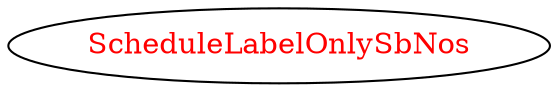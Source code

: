digraph dependencyGraph {
 concentrate=true;
 ranksep="2.0";
 rankdir="LR"; 
 splines="ortho";
"ScheduleLabelOnlySbNos" [fontcolor="red"];
}